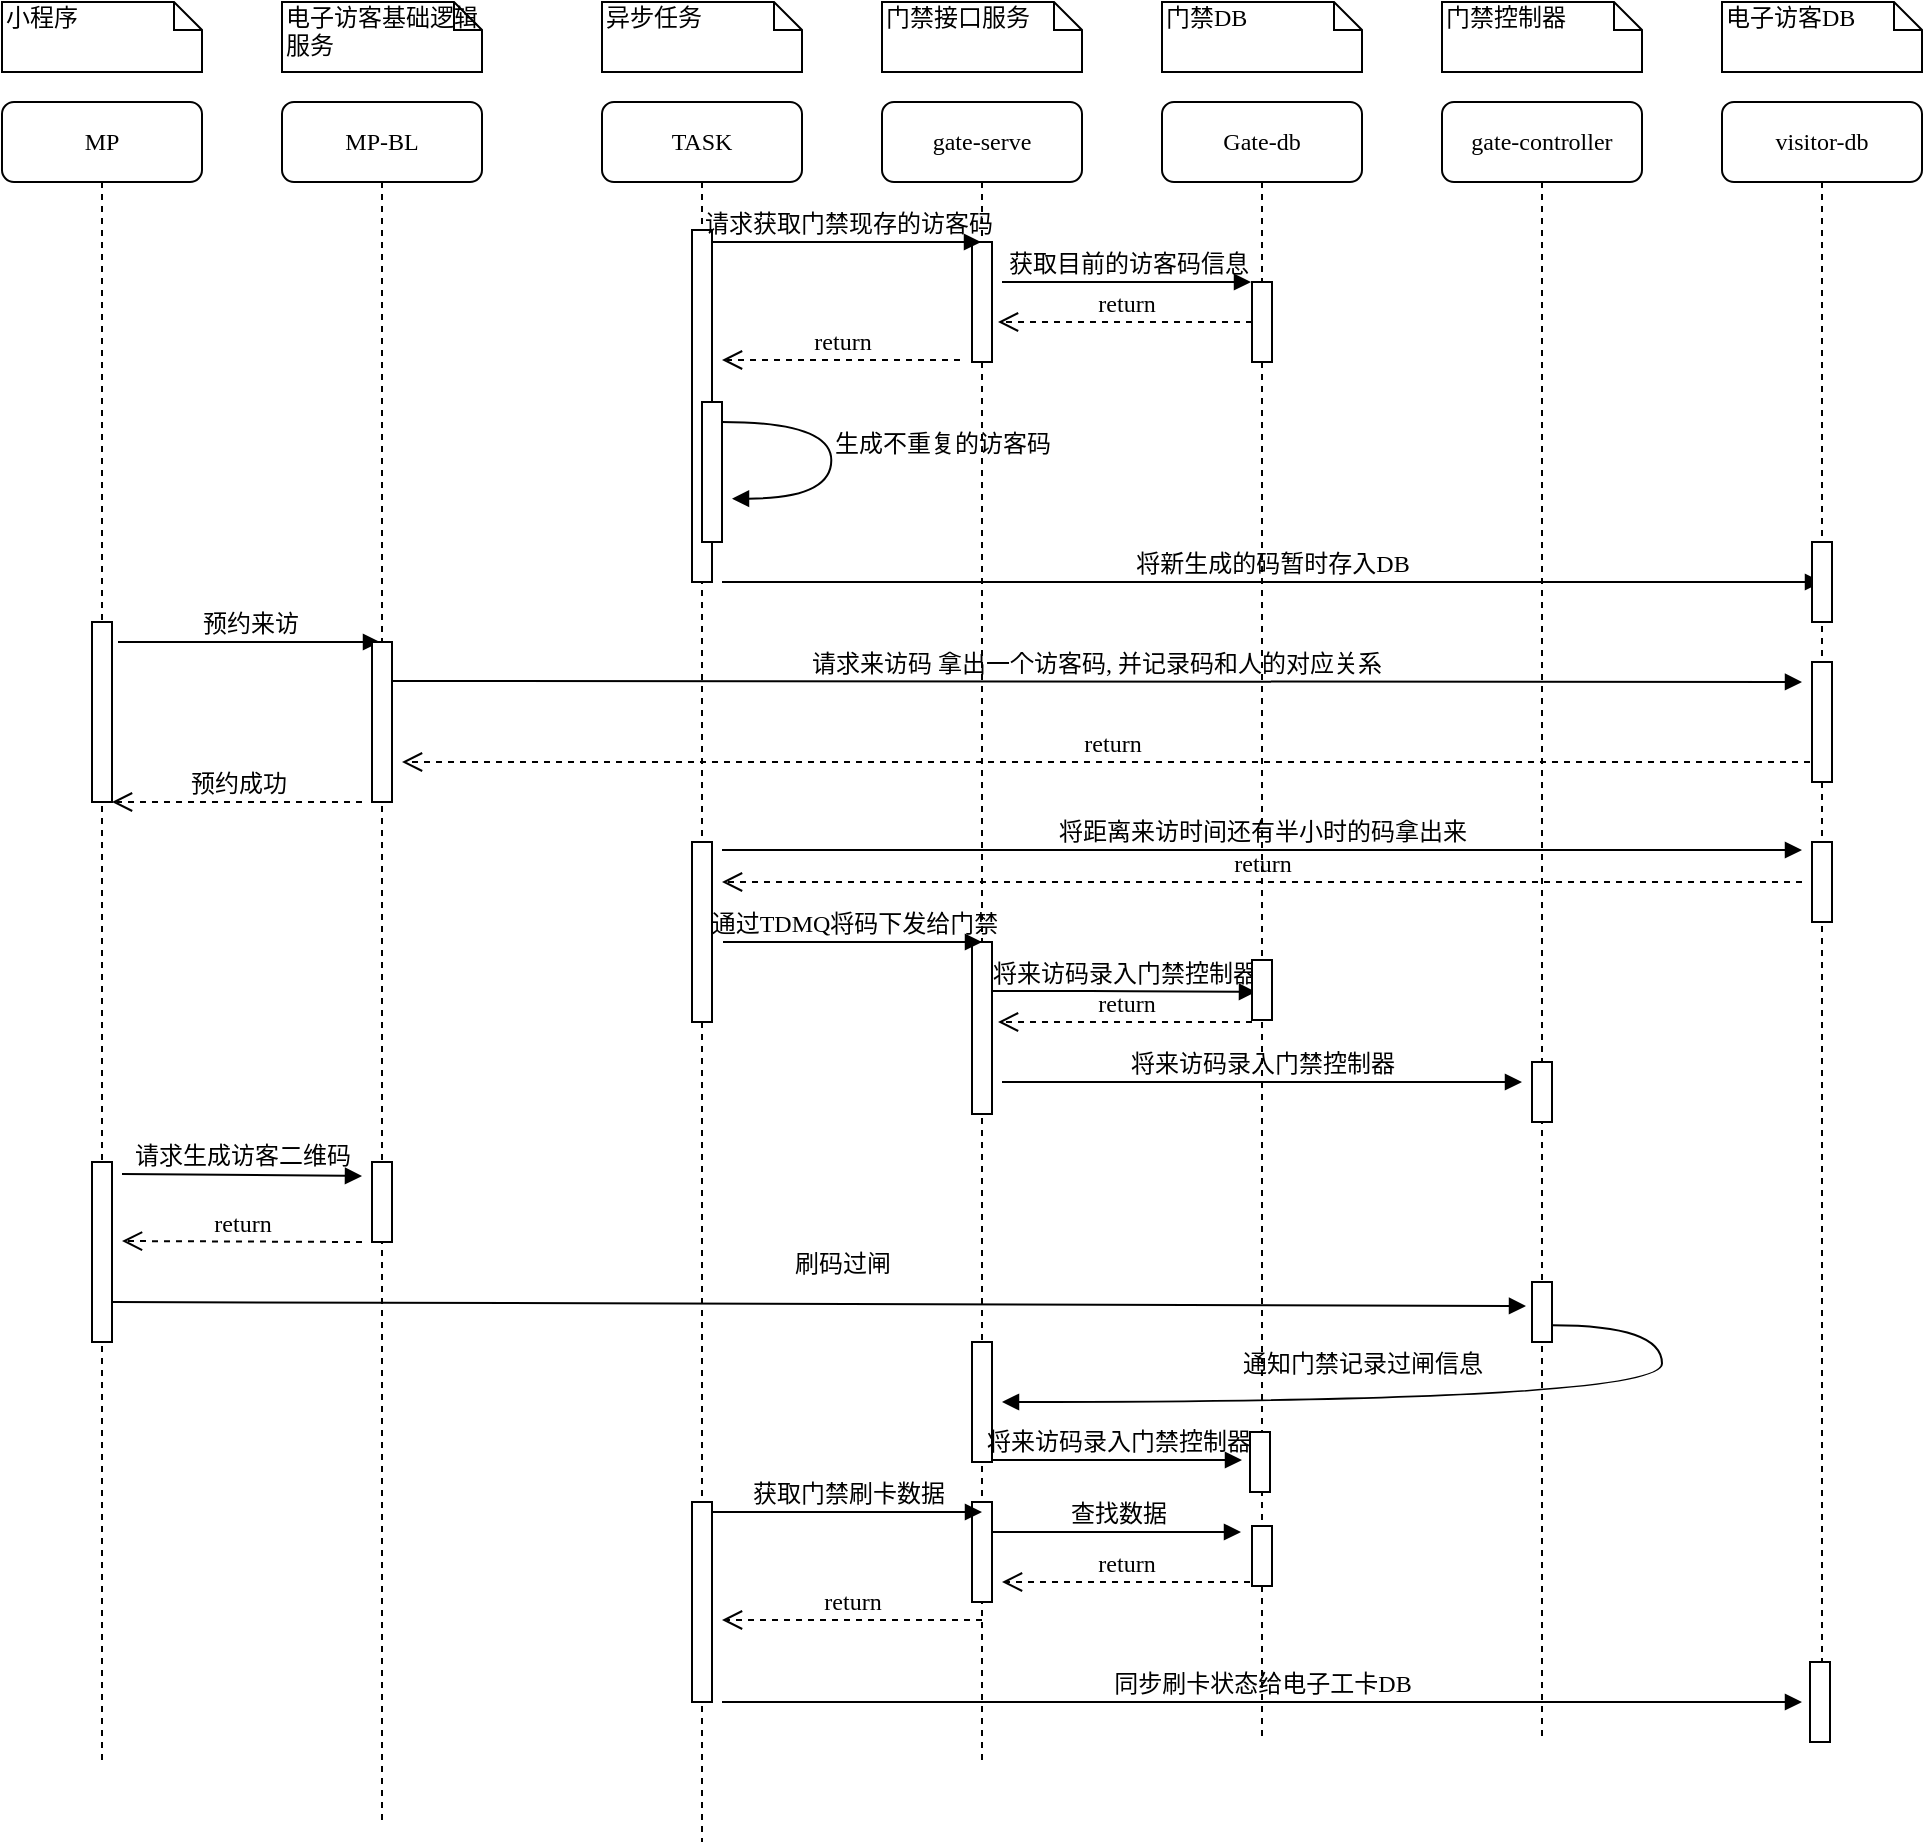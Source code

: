 <mxfile version="14.9.8" type="github">
  <diagram name="Page-1" id="13e1069c-82ec-6db2-03f1-153e76fe0fe0">
    <mxGraphModel dx="1438" dy="858" grid="1" gridSize="10" guides="1" tooltips="1" connect="1" arrows="1" fold="1" page="1" pageScale="1" pageWidth="1100" pageHeight="850" background="none" math="0" shadow="0">
      <root>
        <mxCell id="0" />
        <mxCell id="1" parent="0" />
        <mxCell id="7baba1c4bc27f4b0-2" value="MP-BL" style="shape=umlLifeline;perimeter=lifelinePerimeter;whiteSpace=wrap;html=1;container=1;collapsible=0;recursiveResize=0;outlineConnect=0;rounded=1;shadow=0;comic=0;labelBackgroundColor=none;strokeWidth=1;fontFamily=Verdana;fontSize=12;align=center;" parent="1" vertex="1">
          <mxGeometry x="240" y="80" width="100" height="860" as="geometry" />
        </mxCell>
        <mxCell id="7baba1c4bc27f4b0-3" value="TASK" style="shape=umlLifeline;perimeter=lifelinePerimeter;whiteSpace=wrap;html=1;container=1;collapsible=0;recursiveResize=0;outlineConnect=0;rounded=1;shadow=0;comic=0;labelBackgroundColor=none;strokeWidth=1;fontFamily=Verdana;fontSize=12;align=center;" parent="1" vertex="1">
          <mxGeometry x="400" y="80" width="100" height="870" as="geometry" />
        </mxCell>
        <mxCell id="7baba1c4bc27f4b0-13" value="" style="html=1;points=[];perimeter=orthogonalPerimeter;rounded=0;shadow=0;comic=0;labelBackgroundColor=none;strokeWidth=1;fontFamily=Verdana;fontSize=12;align=center;" parent="7baba1c4bc27f4b0-3" vertex="1">
          <mxGeometry x="45" y="64" width="10" height="176" as="geometry" />
        </mxCell>
        <mxCell id="7baba1c4bc27f4b0-4" value="gate-serve" style="shape=umlLifeline;perimeter=lifelinePerimeter;whiteSpace=wrap;html=1;container=1;collapsible=0;recursiveResize=0;outlineConnect=0;rounded=1;shadow=0;comic=0;labelBackgroundColor=none;strokeWidth=1;fontFamily=Verdana;fontSize=12;align=center;" parent="1" vertex="1">
          <mxGeometry x="540" y="80" width="100" height="830" as="geometry" />
        </mxCell>
        <mxCell id="7baba1c4bc27f4b0-5" value="Gate-db" style="shape=umlLifeline;perimeter=lifelinePerimeter;whiteSpace=wrap;html=1;container=1;collapsible=0;recursiveResize=0;outlineConnect=0;rounded=1;shadow=0;comic=0;labelBackgroundColor=none;strokeWidth=1;fontFamily=Verdana;fontSize=12;align=center;" parent="1" vertex="1">
          <mxGeometry x="680" y="80" width="100" height="820" as="geometry" />
        </mxCell>
        <mxCell id="7baba1c4bc27f4b0-6" value="gate-controller" style="shape=umlLifeline;perimeter=lifelinePerimeter;whiteSpace=wrap;html=1;container=1;collapsible=0;recursiveResize=0;outlineConnect=0;rounded=1;shadow=0;comic=0;labelBackgroundColor=none;strokeWidth=1;fontFamily=Verdana;fontSize=12;align=center;" parent="1" vertex="1">
          <mxGeometry x="820" y="80" width="100" height="820" as="geometry" />
        </mxCell>
        <mxCell id="7baba1c4bc27f4b0-7" value="visitor-db" style="shape=umlLifeline;perimeter=lifelinePerimeter;whiteSpace=wrap;html=1;container=1;collapsible=0;recursiveResize=0;outlineConnect=0;rounded=1;shadow=0;comic=0;labelBackgroundColor=none;strokeWidth=1;fontFamily=Verdana;fontSize=12;align=center;" parent="1" vertex="1">
          <mxGeometry x="960" y="80" width="100" height="820" as="geometry" />
        </mxCell>
        <mxCell id="7baba1c4bc27f4b0-8" value="MP" style="shape=umlLifeline;perimeter=lifelinePerimeter;whiteSpace=wrap;html=1;container=1;collapsible=0;recursiveResize=0;outlineConnect=0;rounded=1;shadow=0;comic=0;labelBackgroundColor=none;strokeWidth=1;fontFamily=Verdana;fontSize=12;align=center;" parent="1" vertex="1">
          <mxGeometry x="100" y="80" width="100" height="830" as="geometry" />
        </mxCell>
        <mxCell id="7baba1c4bc27f4b0-16" value="" style="html=1;points=[];perimeter=orthogonalPerimeter;rounded=0;shadow=0;comic=0;labelBackgroundColor=none;strokeWidth=1;fontFamily=Verdana;fontSize=12;align=center;" parent="1" vertex="1">
          <mxGeometry x="585" y="150" width="10" height="60" as="geometry" />
        </mxCell>
        <mxCell id="7baba1c4bc27f4b0-19" value="" style="html=1;points=[];perimeter=orthogonalPerimeter;rounded=0;shadow=0;comic=0;labelBackgroundColor=none;strokeWidth=1;fontFamily=Verdana;fontSize=12;align=center;" parent="1" vertex="1">
          <mxGeometry x="725" y="170" width="10" height="40" as="geometry" />
        </mxCell>
        <mxCell id="7baba1c4bc27f4b0-21" value="return" style="html=1;verticalAlign=bottom;endArrow=open;dashed=1;endSize=8;labelBackgroundColor=none;fontFamily=Verdana;fontSize=12;edgeStyle=elbowEdgeStyle;elbow=vertical;" parent="1" source="7baba1c4bc27f4b0-19" edge="1">
          <mxGeometry relative="1" as="geometry">
            <mxPoint x="598" y="190" as="targetPoint" />
            <Array as="points">
              <mxPoint x="690" y="190" />
            </Array>
          </mxGeometry>
        </mxCell>
        <mxCell id="7baba1c4bc27f4b0-23" value="请求来访码&amp;nbsp;拿出一个访客码, 并记录码和人的对应关系" style="html=1;verticalAlign=bottom;endArrow=block;labelBackgroundColor=none;fontFamily=Verdana;fontSize=12;" parent="1" edge="1">
          <mxGeometry relative="1" as="geometry">
            <mxPoint x="295" y="369.5" as="sourcePoint" />
            <mxPoint x="1000" y="370" as="targetPoint" />
          </mxGeometry>
        </mxCell>
        <mxCell id="7baba1c4bc27f4b0-25" value="" style="html=1;points=[];perimeter=orthogonalPerimeter;rounded=0;shadow=0;comic=0;labelBackgroundColor=none;strokeColor=#000000;strokeWidth=1;fillColor=#FFFFFF;fontFamily=Verdana;fontSize=12;fontColor=#000000;align=center;" parent="1" vertex="1">
          <mxGeometry x="1005" y="450" width="10" height="40" as="geometry" />
        </mxCell>
        <mxCell id="7baba1c4bc27f4b0-34" value="" style="html=1;points=[];perimeter=orthogonalPerimeter;rounded=0;shadow=0;comic=0;labelBackgroundColor=none;strokeWidth=1;fontFamily=Verdana;fontSize=12;align=center;" parent="1" vertex="1">
          <mxGeometry x="450" y="230" width="10" height="70" as="geometry" />
        </mxCell>
        <mxCell id="7baba1c4bc27f4b0-37" value="" style="html=1;points=[];perimeter=orthogonalPerimeter;rounded=0;shadow=0;comic=0;labelBackgroundColor=none;strokeWidth=1;fontFamily=Verdana;fontSize=12;align=center;" parent="1" vertex="1">
          <mxGeometry x="585" y="500" width="10" height="86" as="geometry" />
        </mxCell>
        <mxCell id="7baba1c4bc27f4b0-40" value="小程序" style="shape=note;whiteSpace=wrap;html=1;size=14;verticalAlign=top;align=left;spacingTop=-6;rounded=0;shadow=0;comic=0;labelBackgroundColor=none;strokeWidth=1;fontFamily=Verdana;fontSize=12" parent="1" vertex="1">
          <mxGeometry x="100" y="30" width="100" height="35" as="geometry" />
        </mxCell>
        <mxCell id="7baba1c4bc27f4b0-41" value="&lt;span style=&quot;text-align: center&quot;&gt;电子访客基础逻辑服务&lt;/span&gt;" style="shape=note;whiteSpace=wrap;html=1;size=14;verticalAlign=top;align=left;spacingTop=-6;rounded=0;shadow=0;comic=0;labelBackgroundColor=none;strokeWidth=1;fontFamily=Verdana;fontSize=12" parent="1" vertex="1">
          <mxGeometry x="240" y="30" width="100" height="35" as="geometry" />
        </mxCell>
        <mxCell id="7baba1c4bc27f4b0-42" value="异步任务" style="shape=note;whiteSpace=wrap;html=1;size=14;verticalAlign=top;align=left;spacingTop=-6;rounded=0;shadow=0;comic=0;labelBackgroundColor=none;strokeWidth=1;fontFamily=Verdana;fontSize=12" parent="1" vertex="1">
          <mxGeometry x="400" y="30" width="100" height="35" as="geometry" />
        </mxCell>
        <mxCell id="7baba1c4bc27f4b0-43" value="&lt;span style=&quot;text-align: center&quot;&gt;门禁接口服务&lt;/span&gt;" style="shape=note;whiteSpace=wrap;html=1;size=14;verticalAlign=top;align=left;spacingTop=-6;rounded=0;shadow=0;comic=0;labelBackgroundColor=none;strokeWidth=1;fontFamily=Verdana;fontSize=12" parent="1" vertex="1">
          <mxGeometry x="540" y="30" width="100" height="35" as="geometry" />
        </mxCell>
        <mxCell id="7baba1c4bc27f4b0-44" value="&lt;span style=&quot;text-align: center&quot;&gt;门禁DB&lt;/span&gt;" style="shape=note;whiteSpace=wrap;html=1;size=14;verticalAlign=top;align=left;spacingTop=-6;rounded=0;shadow=0;comic=0;labelBackgroundColor=none;strokeWidth=1;fontFamily=Verdana;fontSize=12" parent="1" vertex="1">
          <mxGeometry x="680" y="30" width="100" height="35" as="geometry" />
        </mxCell>
        <mxCell id="7baba1c4bc27f4b0-45" value="&lt;span style=&quot;text-align: center&quot;&gt;门禁控制器&lt;/span&gt;" style="shape=note;whiteSpace=wrap;html=1;size=14;verticalAlign=top;align=left;spacingTop=-6;rounded=0;shadow=0;comic=0;labelBackgroundColor=none;strokeWidth=1;fontFamily=Verdana;fontSize=12" parent="1" vertex="1">
          <mxGeometry x="820" y="30" width="100" height="35" as="geometry" />
        </mxCell>
        <mxCell id="7baba1c4bc27f4b0-46" value="&lt;span style=&quot;text-align: center&quot;&gt;电子访客DB&lt;/span&gt;" style="shape=note;whiteSpace=wrap;html=1;size=14;verticalAlign=top;align=left;spacingTop=-6;rounded=0;shadow=0;comic=0;labelBackgroundColor=none;strokeWidth=1;fontFamily=Verdana;fontSize=12" parent="1" vertex="1">
          <mxGeometry x="960" y="30" width="100" height="35" as="geometry" />
        </mxCell>
        <mxCell id="akn1lBVt4XQe6w9ABx5l-2" value="请求获取门禁现存的访客码" style="html=1;verticalAlign=bottom;endArrow=block;labelBackgroundColor=none;fontFamily=Verdana;fontSize=12;edgeStyle=elbowEdgeStyle;elbow=vertical;" edge="1" parent="1" target="7baba1c4bc27f4b0-4">
          <mxGeometry relative="1" as="geometry">
            <mxPoint x="455" y="150" as="sourcePoint" />
            <Array as="points">
              <mxPoint x="550" y="150" />
              <mxPoint x="460" y="140" />
            </Array>
            <mxPoint x="585" y="140" as="targetPoint" />
          </mxGeometry>
        </mxCell>
        <mxCell id="akn1lBVt4XQe6w9ABx5l-3" value="获取目前的访客码信息" style="html=1;verticalAlign=bottom;endArrow=block;labelBackgroundColor=none;fontFamily=Verdana;fontSize=12;edgeStyle=elbowEdgeStyle;elbow=vertical;" edge="1" parent="1">
          <mxGeometry relative="1" as="geometry">
            <mxPoint x="600" y="170" as="sourcePoint" />
            <Array as="points" />
            <mxPoint x="724.5" y="170" as="targetPoint" />
          </mxGeometry>
        </mxCell>
        <mxCell id="akn1lBVt4XQe6w9ABx5l-4" value="return" style="html=1;verticalAlign=bottom;endArrow=open;dashed=1;endSize=8;labelBackgroundColor=none;fontFamily=Verdana;fontSize=12;edgeStyle=elbowEdgeStyle;elbow=vertical;" edge="1" parent="1">
          <mxGeometry relative="1" as="geometry">
            <mxPoint x="460" y="209" as="targetPoint" />
            <Array as="points">
              <mxPoint x="579" y="209" />
            </Array>
            <mxPoint x="579" y="209" as="sourcePoint" />
          </mxGeometry>
        </mxCell>
        <mxCell id="akn1lBVt4XQe6w9ABx5l-5" value="生成不重复的访客码" style="html=1;verticalAlign=bottom;endArrow=block;labelBackgroundColor=none;fontFamily=Verdana;fontSize=12;elbow=vertical;edgeStyle=orthogonalEdgeStyle;curved=1;entryX=1;entryY=0.286;entryPerimeter=0;exitX=1.038;exitY=0.345;exitPerimeter=0;" edge="1" parent="1">
          <mxGeometry x="0.047" y="55" relative="1" as="geometry">
            <mxPoint x="460.003" y="240" as="sourcePoint" />
            <mxPoint x="465.003" y="278.333" as="targetPoint" />
            <Array as="points">
              <mxPoint x="514.67" y="240" />
              <mxPoint x="514.67" y="278" />
            </Array>
            <mxPoint as="offset" />
          </mxGeometry>
        </mxCell>
        <mxCell id="akn1lBVt4XQe6w9ABx5l-6" value="将新生成的码暂时存入DB" style="html=1;verticalAlign=bottom;endArrow=block;labelBackgroundColor=none;fontFamily=Verdana;fontSize=12;edgeStyle=elbowEdgeStyle;elbow=vertical;" edge="1" parent="1">
          <mxGeometry relative="1" as="geometry">
            <mxPoint x="460" y="320" as="sourcePoint" />
            <Array as="points">
              <mxPoint x="519" y="320" />
              <mxPoint x="554.5" y="300" />
              <mxPoint x="464.5" y="290" />
            </Array>
            <mxPoint x="1010" y="320" as="targetPoint" />
          </mxGeometry>
        </mxCell>
        <mxCell id="akn1lBVt4XQe6w9ABx5l-8" value="" style="html=1;points=[];perimeter=orthogonalPerimeter;rounded=0;shadow=0;comic=0;labelBackgroundColor=none;strokeWidth=1;fontFamily=Verdana;fontSize=12;align=center;" vertex="1" parent="1">
          <mxGeometry x="145" y="340" width="10" height="90" as="geometry" />
        </mxCell>
        <mxCell id="akn1lBVt4XQe6w9ABx5l-9" value="预约来访" style="html=1;verticalAlign=bottom;endArrow=block;labelBackgroundColor=none;fontFamily=Verdana;fontSize=12;" edge="1" parent="1">
          <mxGeometry relative="1" as="geometry">
            <mxPoint x="158" y="350" as="sourcePoint" />
            <mxPoint x="289" y="350" as="targetPoint" />
          </mxGeometry>
        </mxCell>
        <mxCell id="akn1lBVt4XQe6w9ABx5l-10" value="" style="html=1;points=[];perimeter=orthogonalPerimeter;rounded=0;shadow=0;comic=0;labelBackgroundColor=none;strokeWidth=1;fontFamily=Verdana;fontSize=12;align=center;" vertex="1" parent="1">
          <mxGeometry x="285" y="350" width="10" height="80" as="geometry" />
        </mxCell>
        <mxCell id="akn1lBVt4XQe6w9ABx5l-13" value="return" style="html=1;verticalAlign=bottom;endArrow=open;dashed=1;endSize=8;exitX=0;exitY=0.95;labelBackgroundColor=none;fontFamily=Verdana;fontSize=12;" edge="1" parent="1">
          <mxGeometry relative="1" as="geometry">
            <mxPoint x="300" y="410" as="targetPoint" />
            <mxPoint x="1010" y="410" as="sourcePoint" />
          </mxGeometry>
        </mxCell>
        <mxCell id="akn1lBVt4XQe6w9ABx5l-14" value="" style="html=1;points=[];perimeter=orthogonalPerimeter;rounded=0;shadow=0;comic=0;labelBackgroundColor=none;strokeWidth=1;fontFamily=Verdana;fontSize=12;align=center;" vertex="1" parent="1">
          <mxGeometry x="1005" y="300" width="10" height="40" as="geometry" />
        </mxCell>
        <mxCell id="akn1lBVt4XQe6w9ABx5l-16" value="" style="html=1;points=[];perimeter=orthogonalPerimeter;rounded=0;shadow=0;comic=0;labelBackgroundColor=none;strokeWidth=1;fontFamily=Verdana;fontSize=12;align=center;" vertex="1" parent="1">
          <mxGeometry x="1005" y="360" width="10" height="60" as="geometry" />
        </mxCell>
        <mxCell id="akn1lBVt4XQe6w9ABx5l-17" value="将距离来访时间还有半小时的码拿出来" style="html=1;verticalAlign=bottom;endArrow=block;labelBackgroundColor=none;fontFamily=Verdana;fontSize=12;edgeStyle=elbowEdgeStyle;elbow=vertical;" edge="1" parent="1">
          <mxGeometry relative="1" as="geometry">
            <mxPoint x="460" y="454" as="sourcePoint" />
            <Array as="points">
              <mxPoint x="519" y="454" />
              <mxPoint x="554.5" y="434" />
              <mxPoint x="464.5" y="424" />
            </Array>
            <mxPoint x="1000" y="454" as="targetPoint" />
          </mxGeometry>
        </mxCell>
        <mxCell id="akn1lBVt4XQe6w9ABx5l-19" value="return" style="html=1;verticalAlign=bottom;endArrow=open;dashed=1;endSize=8;labelBackgroundColor=none;fontFamily=Verdana;fontSize=12;edgeStyle=elbowEdgeStyle;elbow=vertical;" edge="1" parent="1">
          <mxGeometry relative="1" as="geometry">
            <mxPoint x="460" y="470" as="targetPoint" />
            <Array as="points">
              <mxPoint x="770" y="470" />
              <mxPoint x="687" y="498.5" />
            </Array>
            <mxPoint x="1000" y="470" as="sourcePoint" />
          </mxGeometry>
        </mxCell>
        <mxCell id="akn1lBVt4XQe6w9ABx5l-20" value="将来访码录入门禁控制器" style="html=1;verticalAlign=bottom;endArrow=block;labelBackgroundColor=none;fontFamily=Verdana;fontSize=12;edgeStyle=elbowEdgeStyle;elbow=horizontal;entryX=0.2;entryY=0.533;entryDx=0;entryDy=0;entryPerimeter=0;" edge="1" parent="1" target="akn1lBVt4XQe6w9ABx5l-27">
          <mxGeometry relative="1" as="geometry">
            <mxPoint x="595" y="524.5" as="sourcePoint" />
            <Array as="points">
              <mxPoint x="654" y="524.5" />
              <mxPoint x="689.5" y="504.5" />
              <mxPoint x="599.5" y="494.5" />
            </Array>
            <mxPoint x="854.5" y="524.5" as="targetPoint" />
          </mxGeometry>
        </mxCell>
        <mxCell id="akn1lBVt4XQe6w9ABx5l-22" value="预约成功" style="html=1;verticalAlign=bottom;endArrow=open;dashed=1;endSize=8;labelBackgroundColor=none;fontFamily=Verdana;fontSize=12;" edge="1" parent="1">
          <mxGeometry relative="1" as="geometry">
            <mxPoint x="155" y="430" as="targetPoint" />
            <mxPoint x="280" y="430" as="sourcePoint" />
          </mxGeometry>
        </mxCell>
        <mxCell id="akn1lBVt4XQe6w9ABx5l-23" value="" style="html=1;points=[];perimeter=orthogonalPerimeter;rounded=0;shadow=0;comic=0;labelBackgroundColor=none;strokeWidth=1;fontFamily=Verdana;fontSize=12;align=center;" vertex="1" parent="1">
          <mxGeometry x="445" y="450" width="10" height="90" as="geometry" />
        </mxCell>
        <mxCell id="akn1lBVt4XQe6w9ABx5l-25" value="" style="html=1;points=[];perimeter=orthogonalPerimeter;rounded=0;shadow=0;comic=0;labelBackgroundColor=none;strokeColor=#000000;strokeWidth=1;fillColor=#FFFFFF;fontFamily=Verdana;fontSize=12;fontColor=#000000;align=center;" vertex="1" parent="1">
          <mxGeometry x="865" y="560" width="10" height="30" as="geometry" />
        </mxCell>
        <mxCell id="akn1lBVt4XQe6w9ABx5l-26" value="通过TDMQ将码下发给门禁" style="html=1;verticalAlign=bottom;endArrow=block;labelBackgroundColor=none;fontFamily=Verdana;fontSize=12;edgeStyle=elbowEdgeStyle;elbow=vertical;" edge="1" parent="1">
          <mxGeometry relative="1" as="geometry">
            <mxPoint x="460.5" y="500" as="sourcePoint" />
            <Array as="points">
              <mxPoint x="555.5" y="500" />
              <mxPoint x="465.5" y="490" />
            </Array>
            <mxPoint x="590" y="500" as="targetPoint" />
          </mxGeometry>
        </mxCell>
        <mxCell id="akn1lBVt4XQe6w9ABx5l-27" value="" style="html=1;points=[];perimeter=orthogonalPerimeter;rounded=0;shadow=0;comic=0;labelBackgroundColor=none;strokeColor=#000000;strokeWidth=1;fillColor=#FFFFFF;fontFamily=Verdana;fontSize=12;fontColor=#000000;align=center;" vertex="1" parent="1">
          <mxGeometry x="725" y="509" width="10" height="30" as="geometry" />
        </mxCell>
        <mxCell id="akn1lBVt4XQe6w9ABx5l-28" value="return" style="html=1;verticalAlign=bottom;endArrow=open;dashed=1;endSize=8;labelBackgroundColor=none;fontFamily=Verdana;fontSize=12;edgeStyle=elbowEdgeStyle;elbow=vertical;" edge="1" parent="1">
          <mxGeometry relative="1" as="geometry">
            <mxPoint x="598" y="540" as="targetPoint" />
            <Array as="points">
              <mxPoint x="690" y="540" />
            </Array>
            <mxPoint x="725" y="540" as="sourcePoint" />
          </mxGeometry>
        </mxCell>
        <mxCell id="akn1lBVt4XQe6w9ABx5l-29" value="将来访码录入门禁控制器" style="html=1;verticalAlign=bottom;endArrow=block;labelBackgroundColor=none;fontFamily=Verdana;fontSize=12;edgeStyle=elbowEdgeStyle;elbow=horizontal;" edge="1" parent="1">
          <mxGeometry relative="1" as="geometry">
            <mxPoint x="600" y="570" as="sourcePoint" />
            <Array as="points">
              <mxPoint x="662" y="570" />
              <mxPoint x="697.5" y="550" />
              <mxPoint x="607.5" y="540" />
            </Array>
            <mxPoint x="860" y="570" as="targetPoint" />
          </mxGeometry>
        </mxCell>
        <mxCell id="akn1lBVt4XQe6w9ABx5l-30" value="" style="html=1;points=[];perimeter=orthogonalPerimeter;rounded=0;shadow=0;comic=0;labelBackgroundColor=none;strokeWidth=1;fontFamily=Verdana;fontSize=12;align=center;" vertex="1" parent="1">
          <mxGeometry x="145" y="610" width="10" height="90" as="geometry" />
        </mxCell>
        <mxCell id="akn1lBVt4XQe6w9ABx5l-31" value="" style="html=1;points=[];perimeter=orthogonalPerimeter;rounded=0;shadow=0;comic=0;labelBackgroundColor=none;strokeWidth=1;fontFamily=Verdana;fontSize=12;align=center;" vertex="1" parent="1">
          <mxGeometry x="285" y="610" width="10" height="40" as="geometry" />
        </mxCell>
        <mxCell id="akn1lBVt4XQe6w9ABx5l-32" value="请求生成访客二维码" style="html=1;verticalAlign=bottom;endArrow=block;labelBackgroundColor=none;fontFamily=Verdana;fontSize=12;" edge="1" parent="1">
          <mxGeometry relative="1" as="geometry">
            <mxPoint x="160" y="616" as="sourcePoint" />
            <mxPoint x="280" y="617" as="targetPoint" />
          </mxGeometry>
        </mxCell>
        <mxCell id="akn1lBVt4XQe6w9ABx5l-33" value="return" style="html=1;verticalAlign=bottom;endArrow=open;dashed=1;endSize=8;labelBackgroundColor=none;fontFamily=Verdana;fontSize=12;" edge="1" parent="1">
          <mxGeometry relative="1" as="geometry">
            <mxPoint x="160" y="649.5" as="targetPoint" />
            <mxPoint x="280" y="650" as="sourcePoint" />
          </mxGeometry>
        </mxCell>
        <mxCell id="akn1lBVt4XQe6w9ABx5l-34" value="刷码过闸" style="html=1;verticalAlign=bottom;endArrow=block;labelBackgroundColor=none;fontFamily=Verdana;fontSize=12;entryX=-0.3;entryY=0.4;entryDx=0;entryDy=0;entryPerimeter=0;" edge="1" parent="1" target="akn1lBVt4XQe6w9ABx5l-35">
          <mxGeometry x="0.032" y="11" relative="1" as="geometry">
            <mxPoint x="155" y="680" as="sourcePoint" />
            <mxPoint x="870" y="681" as="targetPoint" />
            <mxPoint as="offset" />
          </mxGeometry>
        </mxCell>
        <mxCell id="akn1lBVt4XQe6w9ABx5l-35" value="" style="html=1;points=[];perimeter=orthogonalPerimeter;rounded=0;shadow=0;comic=0;labelBackgroundColor=none;strokeColor=#000000;strokeWidth=1;fillColor=#FFFFFF;fontFamily=Verdana;fontSize=12;fontColor=#000000;align=center;" vertex="1" parent="1">
          <mxGeometry x="865" y="670" width="10" height="30" as="geometry" />
        </mxCell>
        <mxCell id="akn1lBVt4XQe6w9ABx5l-36" value="" style="html=1;points=[];perimeter=orthogonalPerimeter;rounded=0;shadow=0;comic=0;labelBackgroundColor=none;strokeColor=#000000;strokeWidth=1;fillColor=#FFFFFF;fontFamily=Verdana;fontSize=12;fontColor=#000000;align=center;" vertex="1" parent="1">
          <mxGeometry x="585" y="700" width="10" height="60" as="geometry" />
        </mxCell>
        <mxCell id="akn1lBVt4XQe6w9ABx5l-37" value="通知门禁记录过闸信息" style="html=1;verticalAlign=bottom;endArrow=block;labelBackgroundColor=none;fontFamily=Verdana;fontSize=12;elbow=vertical;edgeStyle=orthogonalEdgeStyle;curved=1;exitX=1.038;exitY=0.345;exitPerimeter=0;" edge="1" parent="1">
          <mxGeometry x="0.15" y="-10" relative="1" as="geometry">
            <mxPoint x="875.003" y="691.63" as="sourcePoint" />
            <mxPoint x="600" y="730" as="targetPoint" />
            <Array as="points">
              <mxPoint x="930" y="692" />
              <mxPoint x="930" y="730" />
            </Array>
            <mxPoint as="offset" />
          </mxGeometry>
        </mxCell>
        <mxCell id="akn1lBVt4XQe6w9ABx5l-38" value="将来访码录入门禁控制器" style="html=1;verticalAlign=bottom;endArrow=block;labelBackgroundColor=none;fontFamily=Verdana;fontSize=12;edgeStyle=elbowEdgeStyle;elbow=horizontal;" edge="1" parent="1">
          <mxGeometry relative="1" as="geometry">
            <mxPoint x="595" y="759" as="sourcePoint" />
            <Array as="points">
              <mxPoint x="657" y="759" />
              <mxPoint x="692.5" y="739" />
              <mxPoint x="602.5" y="729" />
            </Array>
            <mxPoint x="720" y="759" as="targetPoint" />
          </mxGeometry>
        </mxCell>
        <mxCell id="akn1lBVt4XQe6w9ABx5l-40" value="" style="html=1;points=[];perimeter=orthogonalPerimeter;rounded=0;shadow=0;comic=0;labelBackgroundColor=none;strokeColor=#000000;strokeWidth=1;fillColor=#FFFFFF;fontFamily=Verdana;fontSize=12;fontColor=#000000;align=center;" vertex="1" parent="1">
          <mxGeometry x="724" y="745" width="10" height="30" as="geometry" />
        </mxCell>
        <mxCell id="akn1lBVt4XQe6w9ABx5l-41" value="" style="html=1;points=[];perimeter=orthogonalPerimeter;rounded=0;shadow=0;comic=0;labelBackgroundColor=none;strokeWidth=1;fontFamily=Verdana;fontSize=12;align=center;" vertex="1" parent="1">
          <mxGeometry x="445" y="780" width="10" height="100" as="geometry" />
        </mxCell>
        <mxCell id="akn1lBVt4XQe6w9ABx5l-43" value="" style="html=1;points=[];perimeter=orthogonalPerimeter;rounded=0;shadow=0;comic=0;labelBackgroundColor=none;strokeColor=#000000;strokeWidth=1;fillColor=#FFFFFF;fontFamily=Verdana;fontSize=12;fontColor=#000000;align=center;" vertex="1" parent="1">
          <mxGeometry x="585" y="780" width="10" height="50" as="geometry" />
        </mxCell>
        <mxCell id="akn1lBVt4XQe6w9ABx5l-44" value="" style="html=1;points=[];perimeter=orthogonalPerimeter;rounded=0;shadow=0;comic=0;labelBackgroundColor=none;strokeColor=#000000;strokeWidth=1;fillColor=#FFFFFF;fontFamily=Verdana;fontSize=12;fontColor=#000000;align=center;" vertex="1" parent="1">
          <mxGeometry x="725" y="792" width="10" height="30" as="geometry" />
        </mxCell>
        <mxCell id="akn1lBVt4XQe6w9ABx5l-45" value="获取门禁刷卡数据" style="html=1;verticalAlign=bottom;endArrow=block;labelBackgroundColor=none;fontFamily=Verdana;fontSize=12;edgeStyle=elbowEdgeStyle;elbow=horizontal;" edge="1" parent="1">
          <mxGeometry relative="1" as="geometry">
            <mxPoint x="455" y="785" as="sourcePoint" />
            <Array as="points">
              <mxPoint x="517" y="785" />
              <mxPoint x="552.5" y="765" />
              <mxPoint x="462.5" y="755" />
            </Array>
            <mxPoint x="590" y="785" as="targetPoint" />
          </mxGeometry>
        </mxCell>
        <mxCell id="akn1lBVt4XQe6w9ABx5l-46" value="查找数据" style="html=1;verticalAlign=bottom;endArrow=block;labelBackgroundColor=none;fontFamily=Verdana;fontSize=12;edgeStyle=elbowEdgeStyle;elbow=vertical;" edge="1" parent="1">
          <mxGeometry relative="1" as="geometry">
            <mxPoint x="595" y="795" as="sourcePoint" />
            <Array as="points" />
            <mxPoint x="719.5" y="795" as="targetPoint" />
          </mxGeometry>
        </mxCell>
        <mxCell id="akn1lBVt4XQe6w9ABx5l-47" value="return" style="html=1;verticalAlign=bottom;endArrow=open;dashed=1;endSize=8;labelBackgroundColor=none;fontFamily=Verdana;fontSize=12;" edge="1" parent="1">
          <mxGeometry relative="1" as="geometry">
            <mxPoint x="600" y="820" as="targetPoint" />
            <mxPoint x="724" y="820" as="sourcePoint" />
          </mxGeometry>
        </mxCell>
        <mxCell id="akn1lBVt4XQe6w9ABx5l-48" value="return" style="html=1;verticalAlign=bottom;endArrow=open;dashed=1;endSize=8;labelBackgroundColor=none;fontFamily=Verdana;fontSize=12;" edge="1" parent="1">
          <mxGeometry relative="1" as="geometry">
            <mxPoint x="460" y="839" as="targetPoint" />
            <mxPoint x="590" y="839" as="sourcePoint" />
          </mxGeometry>
        </mxCell>
        <mxCell id="akn1lBVt4XQe6w9ABx5l-52" value="同步刷卡状态给电子工卡DB" style="html=1;verticalAlign=bottom;endArrow=block;labelBackgroundColor=none;fontFamily=Verdana;fontSize=12;edgeStyle=elbowEdgeStyle;elbow=vertical;" edge="1" parent="1">
          <mxGeometry relative="1" as="geometry">
            <mxPoint x="460" y="880" as="sourcePoint" />
            <Array as="points">
              <mxPoint x="555" y="880" />
              <mxPoint x="465" y="870" />
            </Array>
            <mxPoint x="1000" y="880" as="targetPoint" />
          </mxGeometry>
        </mxCell>
        <mxCell id="akn1lBVt4XQe6w9ABx5l-53" value="" style="html=1;points=[];perimeter=orthogonalPerimeter;rounded=0;shadow=0;comic=0;labelBackgroundColor=none;strokeColor=#000000;strokeWidth=1;fillColor=#FFFFFF;fontFamily=Verdana;fontSize=12;fontColor=#000000;align=center;" vertex="1" parent="1">
          <mxGeometry x="1004" y="860" width="10" height="40" as="geometry" />
        </mxCell>
      </root>
    </mxGraphModel>
  </diagram>
</mxfile>
